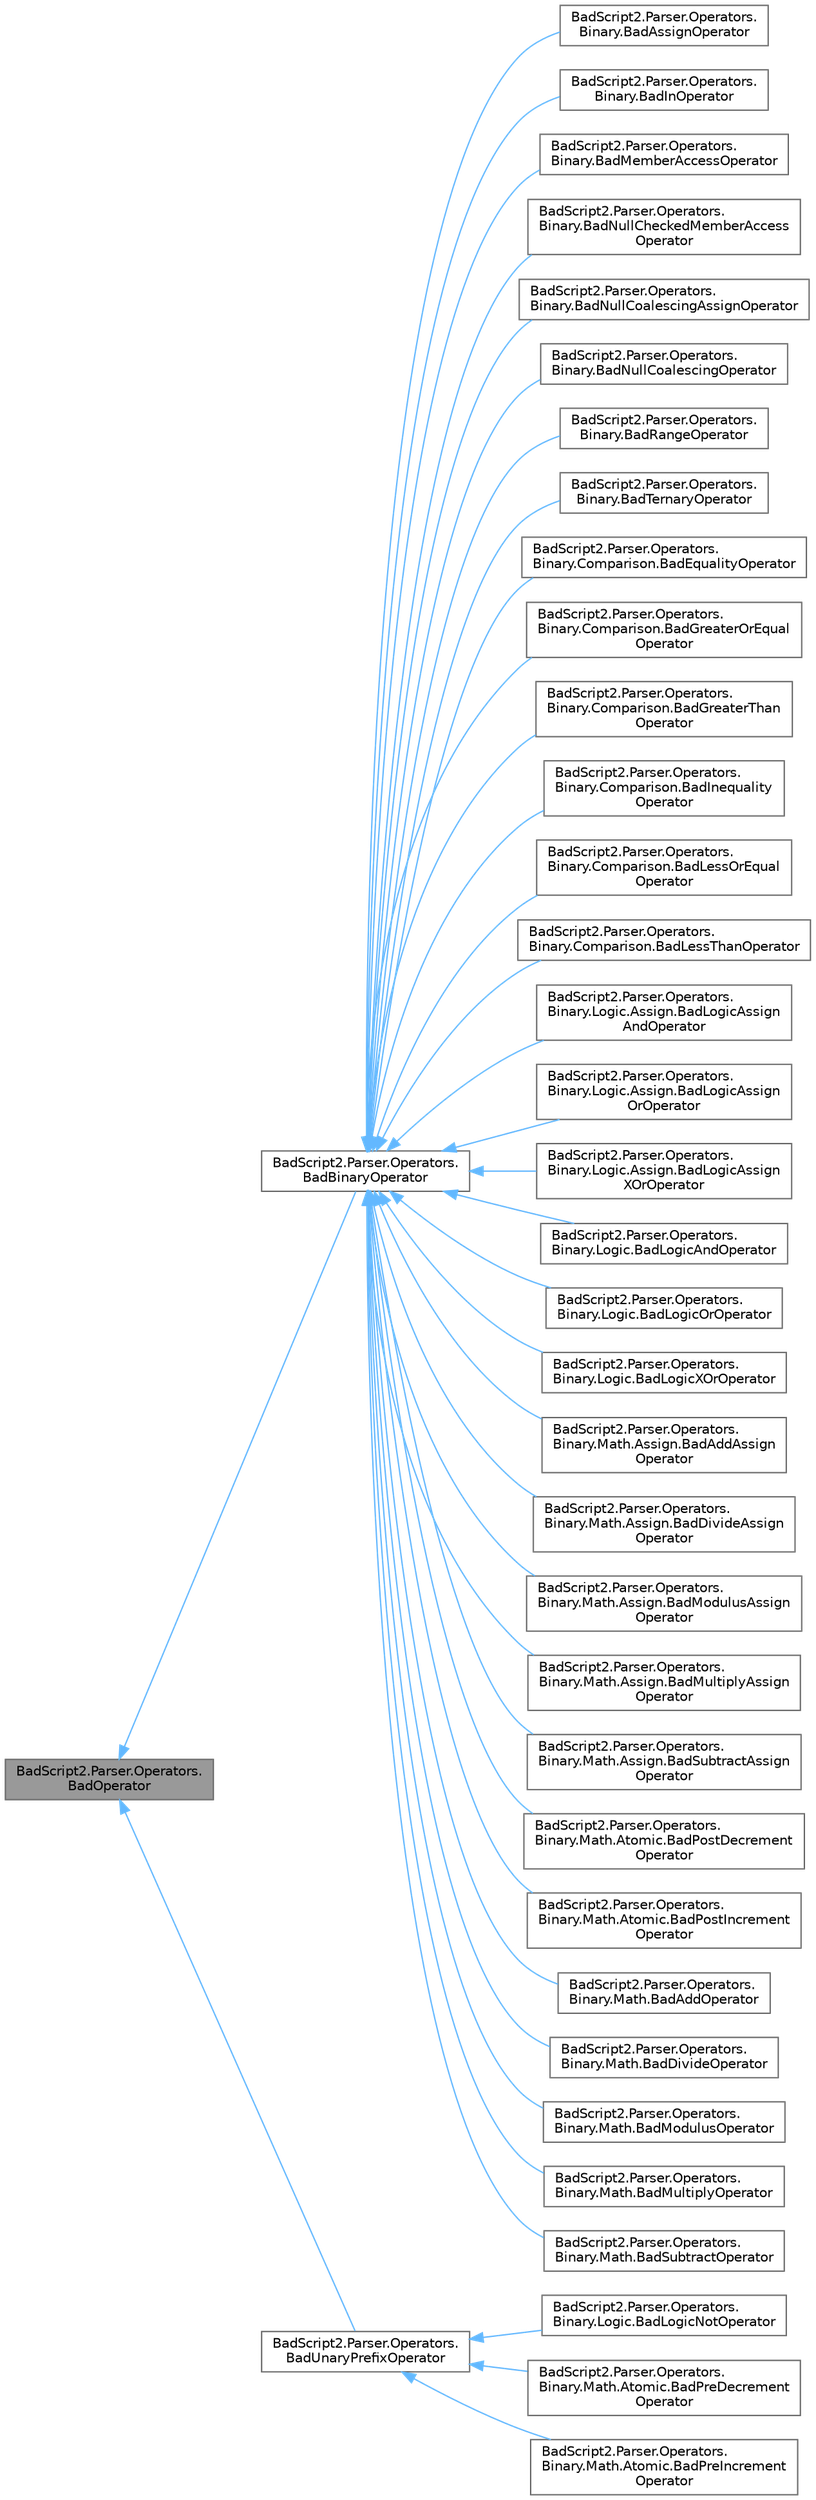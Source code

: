 digraph "BadScript2.Parser.Operators.BadOperator"
{
 // LATEX_PDF_SIZE
  bgcolor="transparent";
  edge [fontname=Helvetica,fontsize=10,labelfontname=Helvetica,labelfontsize=10];
  node [fontname=Helvetica,fontsize=10,shape=box,height=0.2,width=0.4];
  rankdir="LR";
  Node1 [id="Node000001",label="BadScript2.Parser.Operators.\lBadOperator",height=0.2,width=0.4,color="gray40", fillcolor="grey60", style="filled", fontcolor="black",tooltip="Base Class of All Operators."];
  Node1 -> Node2 [id="edge1_Node000001_Node000002",dir="back",color="steelblue1",style="solid",tooltip=" "];
  Node2 [id="Node000002",label="BadScript2.Parser.Operators.\lBadBinaryOperator",height=0.2,width=0.4,color="gray40", fillcolor="white", style="filled",URL="$class_bad_script2_1_1_parser_1_1_operators_1_1_bad_binary_operator.html",tooltip="Base class for all binary operators."];
  Node2 -> Node3 [id="edge2_Node000002_Node000003",dir="back",color="steelblue1",style="solid",tooltip=" "];
  Node3 [id="Node000003",label="BadScript2.Parser.Operators.\lBinary.BadAssignOperator",height=0.2,width=0.4,color="gray40", fillcolor="white", style="filled",URL="$class_bad_script2_1_1_parser_1_1_operators_1_1_binary_1_1_bad_assign_operator.html",tooltip="Implements the Assign Operator."];
  Node2 -> Node4 [id="edge3_Node000002_Node000004",dir="back",color="steelblue1",style="solid",tooltip=" "];
  Node4 [id="Node000004",label="BadScript2.Parser.Operators.\lBinary.BadInOperator",height=0.2,width=0.4,color="gray40", fillcolor="white", style="filled",URL="$class_bad_script2_1_1_parser_1_1_operators_1_1_binary_1_1_bad_in_operator.html",tooltip=" "];
  Node2 -> Node5 [id="edge4_Node000002_Node000005",dir="back",color="steelblue1",style="solid",tooltip=" "];
  Node5 [id="Node000005",label="BadScript2.Parser.Operators.\lBinary.BadMemberAccessOperator",height=0.2,width=0.4,color="gray40", fillcolor="white", style="filled",URL="$class_bad_script2_1_1_parser_1_1_operators_1_1_binary_1_1_bad_member_access_operator.html",tooltip="Implements the Member Access Operator."];
  Node2 -> Node6 [id="edge5_Node000002_Node000006",dir="back",color="steelblue1",style="solid",tooltip=" "];
  Node6 [id="Node000006",label="BadScript2.Parser.Operators.\lBinary.BadNullCheckedMemberAccess\lOperator",height=0.2,width=0.4,color="gray40", fillcolor="white", style="filled",URL="$class_bad_script2_1_1_parser_1_1_operators_1_1_binary_1_1_bad_null_checked_member_access_operator.html",tooltip="Implements the Null-Checked Member Access Operator."];
  Node2 -> Node7 [id="edge6_Node000002_Node000007",dir="back",color="steelblue1",style="solid",tooltip=" "];
  Node7 [id="Node000007",label="BadScript2.Parser.Operators.\lBinary.BadNullCoalescingAssignOperator",height=0.2,width=0.4,color="gray40", fillcolor="white", style="filled",URL="$class_bad_script2_1_1_parser_1_1_operators_1_1_binary_1_1_bad_null_coalescing_assign_operator.html",tooltip="Implements the Null-Coalescing Assign Operator."];
  Node2 -> Node8 [id="edge7_Node000002_Node000008",dir="back",color="steelblue1",style="solid",tooltip=" "];
  Node8 [id="Node000008",label="BadScript2.Parser.Operators.\lBinary.BadNullCoalescingOperator",height=0.2,width=0.4,color="gray40", fillcolor="white", style="filled",URL="$class_bad_script2_1_1_parser_1_1_operators_1_1_binary_1_1_bad_null_coalescing_operator.html",tooltip="Implements the Null-Coalescing Operator."];
  Node2 -> Node9 [id="edge8_Node000002_Node000009",dir="back",color="steelblue1",style="solid",tooltip=" "];
  Node9 [id="Node000009",label="BadScript2.Parser.Operators.\lBinary.BadRangeOperator",height=0.2,width=0.4,color="gray40", fillcolor="white", style="filled",URL="$class_bad_script2_1_1_parser_1_1_operators_1_1_binary_1_1_bad_range_operator.html",tooltip="Implements the Range Operator."];
  Node2 -> Node10 [id="edge9_Node000002_Node000010",dir="back",color="steelblue1",style="solid",tooltip=" "];
  Node10 [id="Node000010",label="BadScript2.Parser.Operators.\lBinary.BadTernaryOperator",height=0.2,width=0.4,color="gray40", fillcolor="white", style="filled",URL="$class_bad_script2_1_1_parser_1_1_operators_1_1_binary_1_1_bad_ternary_operator.html",tooltip="Implements the Ternary Operator."];
  Node2 -> Node11 [id="edge10_Node000002_Node000011",dir="back",color="steelblue1",style="solid",tooltip=" "];
  Node11 [id="Node000011",label="BadScript2.Parser.Operators.\lBinary.Comparison.BadEqualityOperator",height=0.2,width=0.4,color="gray40", fillcolor="white", style="filled",URL="$class_bad_script2_1_1_parser_1_1_operators_1_1_binary_1_1_comparison_1_1_bad_equality_operator.html",tooltip="Implements the Equality Operator."];
  Node2 -> Node12 [id="edge11_Node000002_Node000012",dir="back",color="steelblue1",style="solid",tooltip=" "];
  Node12 [id="Node000012",label="BadScript2.Parser.Operators.\lBinary.Comparison.BadGreaterOrEqual\lOperator",height=0.2,width=0.4,color="gray40", fillcolor="white", style="filled",URL="$class_bad_script2_1_1_parser_1_1_operators_1_1_binary_1_1_comparison_1_1_bad_greater_or_equal_operator.html",tooltip="Implements the Greater or Equal Operator."];
  Node2 -> Node13 [id="edge12_Node000002_Node000013",dir="back",color="steelblue1",style="solid",tooltip=" "];
  Node13 [id="Node000013",label="BadScript2.Parser.Operators.\lBinary.Comparison.BadGreaterThan\lOperator",height=0.2,width=0.4,color="gray40", fillcolor="white", style="filled",URL="$class_bad_script2_1_1_parser_1_1_operators_1_1_binary_1_1_comparison_1_1_bad_greater_than_operator.html",tooltip="Implements the Greater Than Operator."];
  Node2 -> Node14 [id="edge13_Node000002_Node000014",dir="back",color="steelblue1",style="solid",tooltip=" "];
  Node14 [id="Node000014",label="BadScript2.Parser.Operators.\lBinary.Comparison.BadInequality\lOperator",height=0.2,width=0.4,color="gray40", fillcolor="white", style="filled",URL="$class_bad_script2_1_1_parser_1_1_operators_1_1_binary_1_1_comparison_1_1_bad_inequality_operator.html",tooltip="Implements the Inequality Operator."];
  Node2 -> Node15 [id="edge14_Node000002_Node000015",dir="back",color="steelblue1",style="solid",tooltip=" "];
  Node15 [id="Node000015",label="BadScript2.Parser.Operators.\lBinary.Comparison.BadLessOrEqual\lOperator",height=0.2,width=0.4,color="gray40", fillcolor="white", style="filled",URL="$class_bad_script2_1_1_parser_1_1_operators_1_1_binary_1_1_comparison_1_1_bad_less_or_equal_operator.html",tooltip="Implements the Less or Equal Operator."];
  Node2 -> Node16 [id="edge15_Node000002_Node000016",dir="back",color="steelblue1",style="solid",tooltip=" "];
  Node16 [id="Node000016",label="BadScript2.Parser.Operators.\lBinary.Comparison.BadLessThanOperator",height=0.2,width=0.4,color="gray40", fillcolor="white", style="filled",URL="$class_bad_script2_1_1_parser_1_1_operators_1_1_binary_1_1_comparison_1_1_bad_less_than_operator.html",tooltip="Implements the Less Than Operator."];
  Node2 -> Node17 [id="edge16_Node000002_Node000017",dir="back",color="steelblue1",style="solid",tooltip=" "];
  Node17 [id="Node000017",label="BadScript2.Parser.Operators.\lBinary.Logic.Assign.BadLogicAssign\lAndOperator",height=0.2,width=0.4,color="gray40", fillcolor="white", style="filled",URL="$class_bad_script2_1_1_parser_1_1_operators_1_1_binary_1_1_logic_1_1_assign_1_1_bad_logic_assign_and_operator.html",tooltip="Implements the Logic And Assign Operator."];
  Node2 -> Node18 [id="edge17_Node000002_Node000018",dir="back",color="steelblue1",style="solid",tooltip=" "];
  Node18 [id="Node000018",label="BadScript2.Parser.Operators.\lBinary.Logic.Assign.BadLogicAssign\lOrOperator",height=0.2,width=0.4,color="gray40", fillcolor="white", style="filled",URL="$class_bad_script2_1_1_parser_1_1_operators_1_1_binary_1_1_logic_1_1_assign_1_1_bad_logic_assign_or_operator.html",tooltip="Implements the Logic Or Assign Operator."];
  Node2 -> Node19 [id="edge18_Node000002_Node000019",dir="back",color="steelblue1",style="solid",tooltip=" "];
  Node19 [id="Node000019",label="BadScript2.Parser.Operators.\lBinary.Logic.Assign.BadLogicAssign\lXOrOperator",height=0.2,width=0.4,color="gray40", fillcolor="white", style="filled",URL="$class_bad_script2_1_1_parser_1_1_operators_1_1_binary_1_1_logic_1_1_assign_1_1_bad_logic_assign_x_or_operator.html",tooltip="Implements the Logic Exclusive Or Assign Operator."];
  Node2 -> Node20 [id="edge19_Node000002_Node000020",dir="back",color="steelblue1",style="solid",tooltip=" "];
  Node20 [id="Node000020",label="BadScript2.Parser.Operators.\lBinary.Logic.BadLogicAndOperator",height=0.2,width=0.4,color="gray40", fillcolor="white", style="filled",URL="$class_bad_script2_1_1_parser_1_1_operators_1_1_binary_1_1_logic_1_1_bad_logic_and_operator.html",tooltip="Implements the Logic And Operator."];
  Node2 -> Node21 [id="edge20_Node000002_Node000021",dir="back",color="steelblue1",style="solid",tooltip=" "];
  Node21 [id="Node000021",label="BadScript2.Parser.Operators.\lBinary.Logic.BadLogicOrOperator",height=0.2,width=0.4,color="gray40", fillcolor="white", style="filled",URL="$class_bad_script2_1_1_parser_1_1_operators_1_1_binary_1_1_logic_1_1_bad_logic_or_operator.html",tooltip="Implements the Logic Or Operator."];
  Node2 -> Node22 [id="edge21_Node000002_Node000022",dir="back",color="steelblue1",style="solid",tooltip=" "];
  Node22 [id="Node000022",label="BadScript2.Parser.Operators.\lBinary.Logic.BadLogicXOrOperator",height=0.2,width=0.4,color="gray40", fillcolor="white", style="filled",URL="$class_bad_script2_1_1_parser_1_1_operators_1_1_binary_1_1_logic_1_1_bad_logic_x_or_operator.html",tooltip="Implements the Logic Exclusive Or Operator."];
  Node2 -> Node23 [id="edge22_Node000002_Node000023",dir="back",color="steelblue1",style="solid",tooltip=" "];
  Node23 [id="Node000023",label="BadScript2.Parser.Operators.\lBinary.Math.Assign.BadAddAssign\lOperator",height=0.2,width=0.4,color="gray40", fillcolor="white", style="filled",URL="$class_bad_script2_1_1_parser_1_1_operators_1_1_binary_1_1_math_1_1_assign_1_1_bad_add_assign_operator.html",tooltip="Implements the Add Assign Operator."];
  Node2 -> Node24 [id="edge23_Node000002_Node000024",dir="back",color="steelblue1",style="solid",tooltip=" "];
  Node24 [id="Node000024",label="BadScript2.Parser.Operators.\lBinary.Math.Assign.BadDivideAssign\lOperator",height=0.2,width=0.4,color="gray40", fillcolor="white", style="filled",URL="$class_bad_script2_1_1_parser_1_1_operators_1_1_binary_1_1_math_1_1_assign_1_1_bad_divide_assign_operator.html",tooltip="Implements the Divide Assign Operator."];
  Node2 -> Node25 [id="edge24_Node000002_Node000025",dir="back",color="steelblue1",style="solid",tooltip=" "];
  Node25 [id="Node000025",label="BadScript2.Parser.Operators.\lBinary.Math.Assign.BadModulusAssign\lOperator",height=0.2,width=0.4,color="gray40", fillcolor="white", style="filled",URL="$class_bad_script2_1_1_parser_1_1_operators_1_1_binary_1_1_math_1_1_assign_1_1_bad_modulus_assign_operator.html",tooltip="Implements the Modulus Assign Operator."];
  Node2 -> Node26 [id="edge25_Node000002_Node000026",dir="back",color="steelblue1",style="solid",tooltip=" "];
  Node26 [id="Node000026",label="BadScript2.Parser.Operators.\lBinary.Math.Assign.BadMultiplyAssign\lOperator",height=0.2,width=0.4,color="gray40", fillcolor="white", style="filled",URL="$class_bad_script2_1_1_parser_1_1_operators_1_1_binary_1_1_math_1_1_assign_1_1_bad_multiply_assign_operator.html",tooltip="Implements the Multiply Assign Operator."];
  Node2 -> Node27 [id="edge26_Node000002_Node000027",dir="back",color="steelblue1",style="solid",tooltip=" "];
  Node27 [id="Node000027",label="BadScript2.Parser.Operators.\lBinary.Math.Assign.BadSubtractAssign\lOperator",height=0.2,width=0.4,color="gray40", fillcolor="white", style="filled",URL="$class_bad_script2_1_1_parser_1_1_operators_1_1_binary_1_1_math_1_1_assign_1_1_bad_subtract_assign_operator.html",tooltip="Implements the Subtract Assign Operator."];
  Node2 -> Node28 [id="edge27_Node000002_Node000028",dir="back",color="steelblue1",style="solid",tooltip=" "];
  Node28 [id="Node000028",label="BadScript2.Parser.Operators.\lBinary.Math.Atomic.BadPostDecrement\lOperator",height=0.2,width=0.4,color="gray40", fillcolor="white", style="filled",URL="$class_bad_script2_1_1_parser_1_1_operators_1_1_binary_1_1_math_1_1_atomic_1_1_bad_post_decrement_operator.html",tooltip="Implements the Post Decrement Operator."];
  Node2 -> Node29 [id="edge28_Node000002_Node000029",dir="back",color="steelblue1",style="solid",tooltip=" "];
  Node29 [id="Node000029",label="BadScript2.Parser.Operators.\lBinary.Math.Atomic.BadPostIncrement\lOperator",height=0.2,width=0.4,color="gray40", fillcolor="white", style="filled",URL="$class_bad_script2_1_1_parser_1_1_operators_1_1_binary_1_1_math_1_1_atomic_1_1_bad_post_increment_operator.html",tooltip="Implements the Post Increment Operator."];
  Node2 -> Node30 [id="edge29_Node000002_Node000030",dir="back",color="steelblue1",style="solid",tooltip=" "];
  Node30 [id="Node000030",label="BadScript2.Parser.Operators.\lBinary.Math.BadAddOperator",height=0.2,width=0.4,color="gray40", fillcolor="white", style="filled",URL="$class_bad_script2_1_1_parser_1_1_operators_1_1_binary_1_1_math_1_1_bad_add_operator.html",tooltip="Implements the Add Operator."];
  Node2 -> Node31 [id="edge30_Node000002_Node000031",dir="back",color="steelblue1",style="solid",tooltip=" "];
  Node31 [id="Node000031",label="BadScript2.Parser.Operators.\lBinary.Math.BadDivideOperator",height=0.2,width=0.4,color="gray40", fillcolor="white", style="filled",URL="$class_bad_script2_1_1_parser_1_1_operators_1_1_binary_1_1_math_1_1_bad_divide_operator.html",tooltip="Implements the Divide Operator."];
  Node2 -> Node32 [id="edge31_Node000002_Node000032",dir="back",color="steelblue1",style="solid",tooltip=" "];
  Node32 [id="Node000032",label="BadScript2.Parser.Operators.\lBinary.Math.BadModulusOperator",height=0.2,width=0.4,color="gray40", fillcolor="white", style="filled",URL="$class_bad_script2_1_1_parser_1_1_operators_1_1_binary_1_1_math_1_1_bad_modulus_operator.html",tooltip="Implements the Modulus Operator."];
  Node2 -> Node33 [id="edge32_Node000002_Node000033",dir="back",color="steelblue1",style="solid",tooltip=" "];
  Node33 [id="Node000033",label="BadScript2.Parser.Operators.\lBinary.Math.BadMultiplyOperator",height=0.2,width=0.4,color="gray40", fillcolor="white", style="filled",URL="$class_bad_script2_1_1_parser_1_1_operators_1_1_binary_1_1_math_1_1_bad_multiply_operator.html",tooltip="Implements the Multiply Operator."];
  Node2 -> Node34 [id="edge33_Node000002_Node000034",dir="back",color="steelblue1",style="solid",tooltip=" "];
  Node34 [id="Node000034",label="BadScript2.Parser.Operators.\lBinary.Math.BadSubtractOperator",height=0.2,width=0.4,color="gray40", fillcolor="white", style="filled",URL="$class_bad_script2_1_1_parser_1_1_operators_1_1_binary_1_1_math_1_1_bad_subtract_operator.html",tooltip="Implements the Subtract Operator."];
  Node1 -> Node35 [id="edge34_Node000001_Node000035",dir="back",color="steelblue1",style="solid",tooltip=" "];
  Node35 [id="Node000035",label="BadScript2.Parser.Operators.\lBadUnaryPrefixOperator",height=0.2,width=0.4,color="gray40", fillcolor="white", style="filled",URL="$class_bad_script2_1_1_parser_1_1_operators_1_1_bad_unary_prefix_operator.html",tooltip="Base class for all Unary Prefix Operators."];
  Node35 -> Node36 [id="edge35_Node000035_Node000036",dir="back",color="steelblue1",style="solid",tooltip=" "];
  Node36 [id="Node000036",label="BadScript2.Parser.Operators.\lBinary.Logic.BadLogicNotOperator",height=0.2,width=0.4,color="gray40", fillcolor="white", style="filled",URL="$class_bad_script2_1_1_parser_1_1_operators_1_1_binary_1_1_logic_1_1_bad_logic_not_operator.html",tooltip="Implements the Logic Not Operator."];
  Node35 -> Node37 [id="edge36_Node000035_Node000037",dir="back",color="steelblue1",style="solid",tooltip=" "];
  Node37 [id="Node000037",label="BadScript2.Parser.Operators.\lBinary.Math.Atomic.BadPreDecrement\lOperator",height=0.2,width=0.4,color="gray40", fillcolor="white", style="filled",URL="$class_bad_script2_1_1_parser_1_1_operators_1_1_binary_1_1_math_1_1_atomic_1_1_bad_pre_decrement_operator.html",tooltip="Implements the Pre Decrement Operator."];
  Node35 -> Node38 [id="edge37_Node000035_Node000038",dir="back",color="steelblue1",style="solid",tooltip=" "];
  Node38 [id="Node000038",label="BadScript2.Parser.Operators.\lBinary.Math.Atomic.BadPreIncrement\lOperator",height=0.2,width=0.4,color="gray40", fillcolor="white", style="filled",URL="$class_bad_script2_1_1_parser_1_1_operators_1_1_binary_1_1_math_1_1_atomic_1_1_bad_pre_increment_operator.html",tooltip="Implements the Pre Increment Operator."];
}
